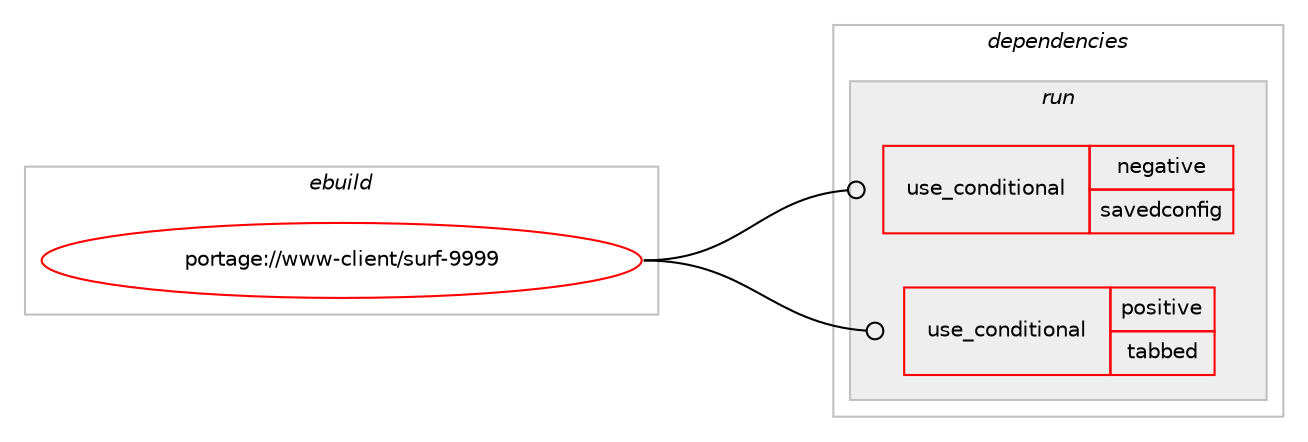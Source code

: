 digraph prolog {

# *************
# Graph options
# *************

newrank=true;
concentrate=true;
compound=true;
graph [rankdir=LR,fontname=Helvetica,fontsize=10,ranksep=1.5];#, ranksep=2.5, nodesep=0.2];
edge  [arrowhead=vee];
node  [fontname=Helvetica,fontsize=10];

# **********
# The ebuild
# **********

subgraph cluster_leftcol {
color=gray;
rank=same;
label=<<i>ebuild</i>>;
id [label="portage://www-client/surf-9999", color=red, width=4, href="../www-client/surf-9999.svg"];
}

# ****************
# The dependencies
# ****************

subgraph cluster_midcol {
color=gray;
label=<<i>dependencies</i>>;
subgraph cluster_compile {
fillcolor="#eeeeee";
style=filled;
label=<<i>compile</i>>;
# *** BEGIN UNKNOWN DEPENDENCY TYPE (TODO) ***
# id -> package_dependency(portage://www-client/surf-9999,install,no,app-crypt,gcr,none,[,,],[slot(0),equal],[use(enable(gtk),none)])
# *** END UNKNOWN DEPENDENCY TYPE (TODO) ***

# *** BEGIN UNKNOWN DEPENDENCY TYPE (TODO) ***
# id -> package_dependency(portage://www-client/surf-9999,install,no,dev-libs,glib,none,[,,],[slot(2)],[])
# *** END UNKNOWN DEPENDENCY TYPE (TODO) ***

# *** BEGIN UNKNOWN DEPENDENCY TYPE (TODO) ***
# id -> package_dependency(portage://www-client/surf-9999,install,no,net-libs,webkit-gtk,none,[,,],[slot(4.1),equal],[])
# *** END UNKNOWN DEPENDENCY TYPE (TODO) ***

# *** BEGIN UNKNOWN DEPENDENCY TYPE (TODO) ***
# id -> package_dependency(portage://www-client/surf-9999,install,no,x11-libs,gtk+,none,[,,],[slot(3)],[])
# *** END UNKNOWN DEPENDENCY TYPE (TODO) ***

# *** BEGIN UNKNOWN DEPENDENCY TYPE (TODO) ***
# id -> package_dependency(portage://www-client/surf-9999,install,no,x11-libs,libX11,none,[,,],[],[])
# *** END UNKNOWN DEPENDENCY TYPE (TODO) ***

}
subgraph cluster_compileandrun {
fillcolor="#eeeeee";
style=filled;
label=<<i>compile and run</i>>;
}
subgraph cluster_run {
fillcolor="#eeeeee";
style=filled;
label=<<i>run</i>>;
subgraph cond117531 {
dependency226332 [label=<<TABLE BORDER="0" CELLBORDER="1" CELLSPACING="0" CELLPADDING="4"><TR><TD ROWSPAN="3" CELLPADDING="10">use_conditional</TD></TR><TR><TD>negative</TD></TR><TR><TD>savedconfig</TD></TR></TABLE>>, shape=none, color=red];
# *** BEGIN UNKNOWN DEPENDENCY TYPE (TODO) ***
# dependency226332 -> package_dependency(portage://www-client/surf-9999,run,no,net-misc,curl,none,[,,],[],[])
# *** END UNKNOWN DEPENDENCY TYPE (TODO) ***

# *** BEGIN UNKNOWN DEPENDENCY TYPE (TODO) ***
# dependency226332 -> package_dependency(portage://www-client/surf-9999,run,no,x11-apps,xprop,none,[,,],[],[])
# *** END UNKNOWN DEPENDENCY TYPE (TODO) ***

# *** BEGIN UNKNOWN DEPENDENCY TYPE (TODO) ***
# dependency226332 -> package_dependency(portage://www-client/surf-9999,run,no,x11-misc,dmenu,none,[,,],[],[])
# *** END UNKNOWN DEPENDENCY TYPE (TODO) ***

# *** BEGIN UNKNOWN DEPENDENCY TYPE (TODO) ***
# dependency226332 -> package_dependency(portage://www-client/surf-9999,run,no,x11-terms,st,none,[,,],[],[])
# *** END UNKNOWN DEPENDENCY TYPE (TODO) ***

}
id:e -> dependency226332:w [weight=20,style="solid",arrowhead="odot"];
subgraph cond117532 {
dependency226333 [label=<<TABLE BORDER="0" CELLBORDER="1" CELLSPACING="0" CELLPADDING="4"><TR><TD ROWSPAN="3" CELLPADDING="10">use_conditional</TD></TR><TR><TD>positive</TD></TR><TR><TD>tabbed</TD></TR></TABLE>>, shape=none, color=red];
# *** BEGIN UNKNOWN DEPENDENCY TYPE (TODO) ***
# dependency226333 -> package_dependency(portage://www-client/surf-9999,run,no,x11-misc,tabbed,none,[,,],[],[])
# *** END UNKNOWN DEPENDENCY TYPE (TODO) ***

}
id:e -> dependency226333:w [weight=20,style="solid",arrowhead="odot"];
# *** BEGIN UNKNOWN DEPENDENCY TYPE (TODO) ***
# id -> package_dependency(portage://www-client/surf-9999,run,no,app-crypt,gcr,none,[,,],[slot(0),equal],[use(enable(gtk),none)])
# *** END UNKNOWN DEPENDENCY TYPE (TODO) ***

# *** BEGIN UNKNOWN DEPENDENCY TYPE (TODO) ***
# id -> package_dependency(portage://www-client/surf-9999,run,no,dev-libs,glib,none,[,,],[slot(2)],[])
# *** END UNKNOWN DEPENDENCY TYPE (TODO) ***

# *** BEGIN UNKNOWN DEPENDENCY TYPE (TODO) ***
# id -> package_dependency(portage://www-client/surf-9999,run,no,net-libs,webkit-gtk,none,[,,],[slot(4.1),equal],[])
# *** END UNKNOWN DEPENDENCY TYPE (TODO) ***

# *** BEGIN UNKNOWN DEPENDENCY TYPE (TODO) ***
# id -> package_dependency(portage://www-client/surf-9999,run,no,x11-libs,gtk+,none,[,,],[slot(3)],[])
# *** END UNKNOWN DEPENDENCY TYPE (TODO) ***

# *** BEGIN UNKNOWN DEPENDENCY TYPE (TODO) ***
# id -> package_dependency(portage://www-client/surf-9999,run,no,x11-libs,libX11,none,[,,],[],[])
# *** END UNKNOWN DEPENDENCY TYPE (TODO) ***

# *** BEGIN UNKNOWN DEPENDENCY TYPE (TODO) ***
# id -> package_dependency(portage://www-client/surf-9999,run,weak,sci-chemistry,surf,none,[,,],[],[])
# *** END UNKNOWN DEPENDENCY TYPE (TODO) ***

}
}

# **************
# The candidates
# **************

subgraph cluster_choices {
rank=same;
color=gray;
label=<<i>candidates</i>>;

}

}
